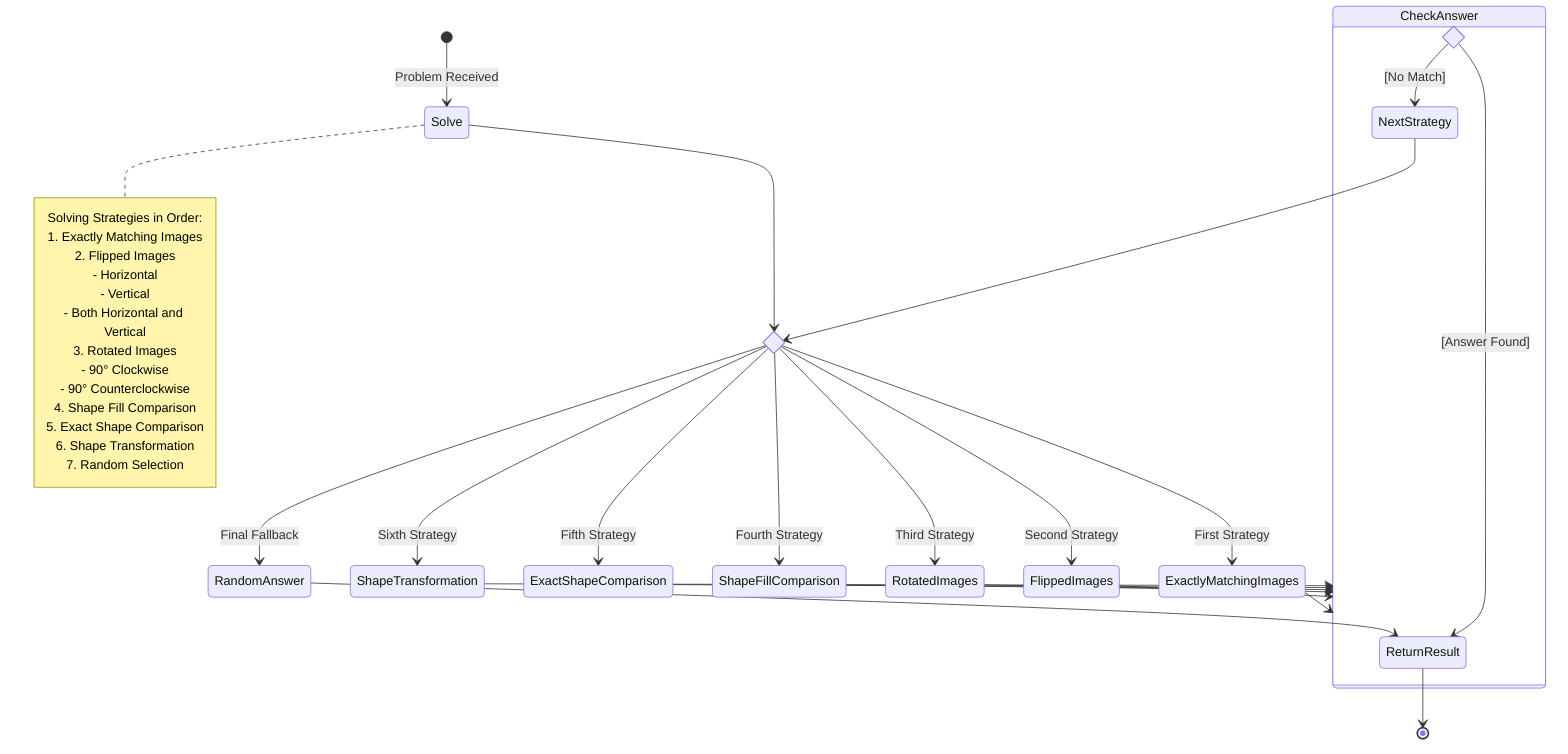 stateDiagram-v2
    [*] --> Solve: Problem Received
    
    state solve_strategies <<choice>>
    Solve --> solve_strategies

    solve_strategies --> ExactlyMatchingImages: First Strategy
    solve_strategies --> FlippedImages: Second Strategy
    solve_strategies --> RotatedImages: Third Strategy
    solve_strategies --> ShapeFillComparison: Fourth Strategy
    solve_strategies --> ExactShapeComparison: Fifth Strategy
    solve_strategies --> ShapeTransformation: Sixth Strategy
    solve_strategies --> RandomAnswer: Final Fallback

    ExactlyMatchingImages --> CheckAnswer
    FlippedImages --> CheckAnswer
    RotatedImages --> CheckAnswer
    ShapeFillComparison --> CheckAnswer
    ExactShapeComparison --> CheckAnswer
    ShapeTransformation --> CheckAnswer
    RandomAnswer --> ReturnResult

    state CheckAnswer {
        state if_answer <<choice>>
        if_answer --> ReturnResult: [Answer Found]
        if_answer --> NextStrategy: [No Match]
    }

    NextStrategy --> solve_strategies

    ReturnResult --> [*]

    note right of Solve
        Solving Strategies in Order:
        1. Exactly Matching Images
        2. Flipped Images
           - Horizontal
           - Vertical
           - Both Horizontal and Vertical
        3. Rotated Images
           - 90° Clockwise
           - 90° Counterclockwise
        4. Shape Fill Comparison
        5. Exact Shape Comparison
        6. Shape Transformation
        7. Random Selection
    end note